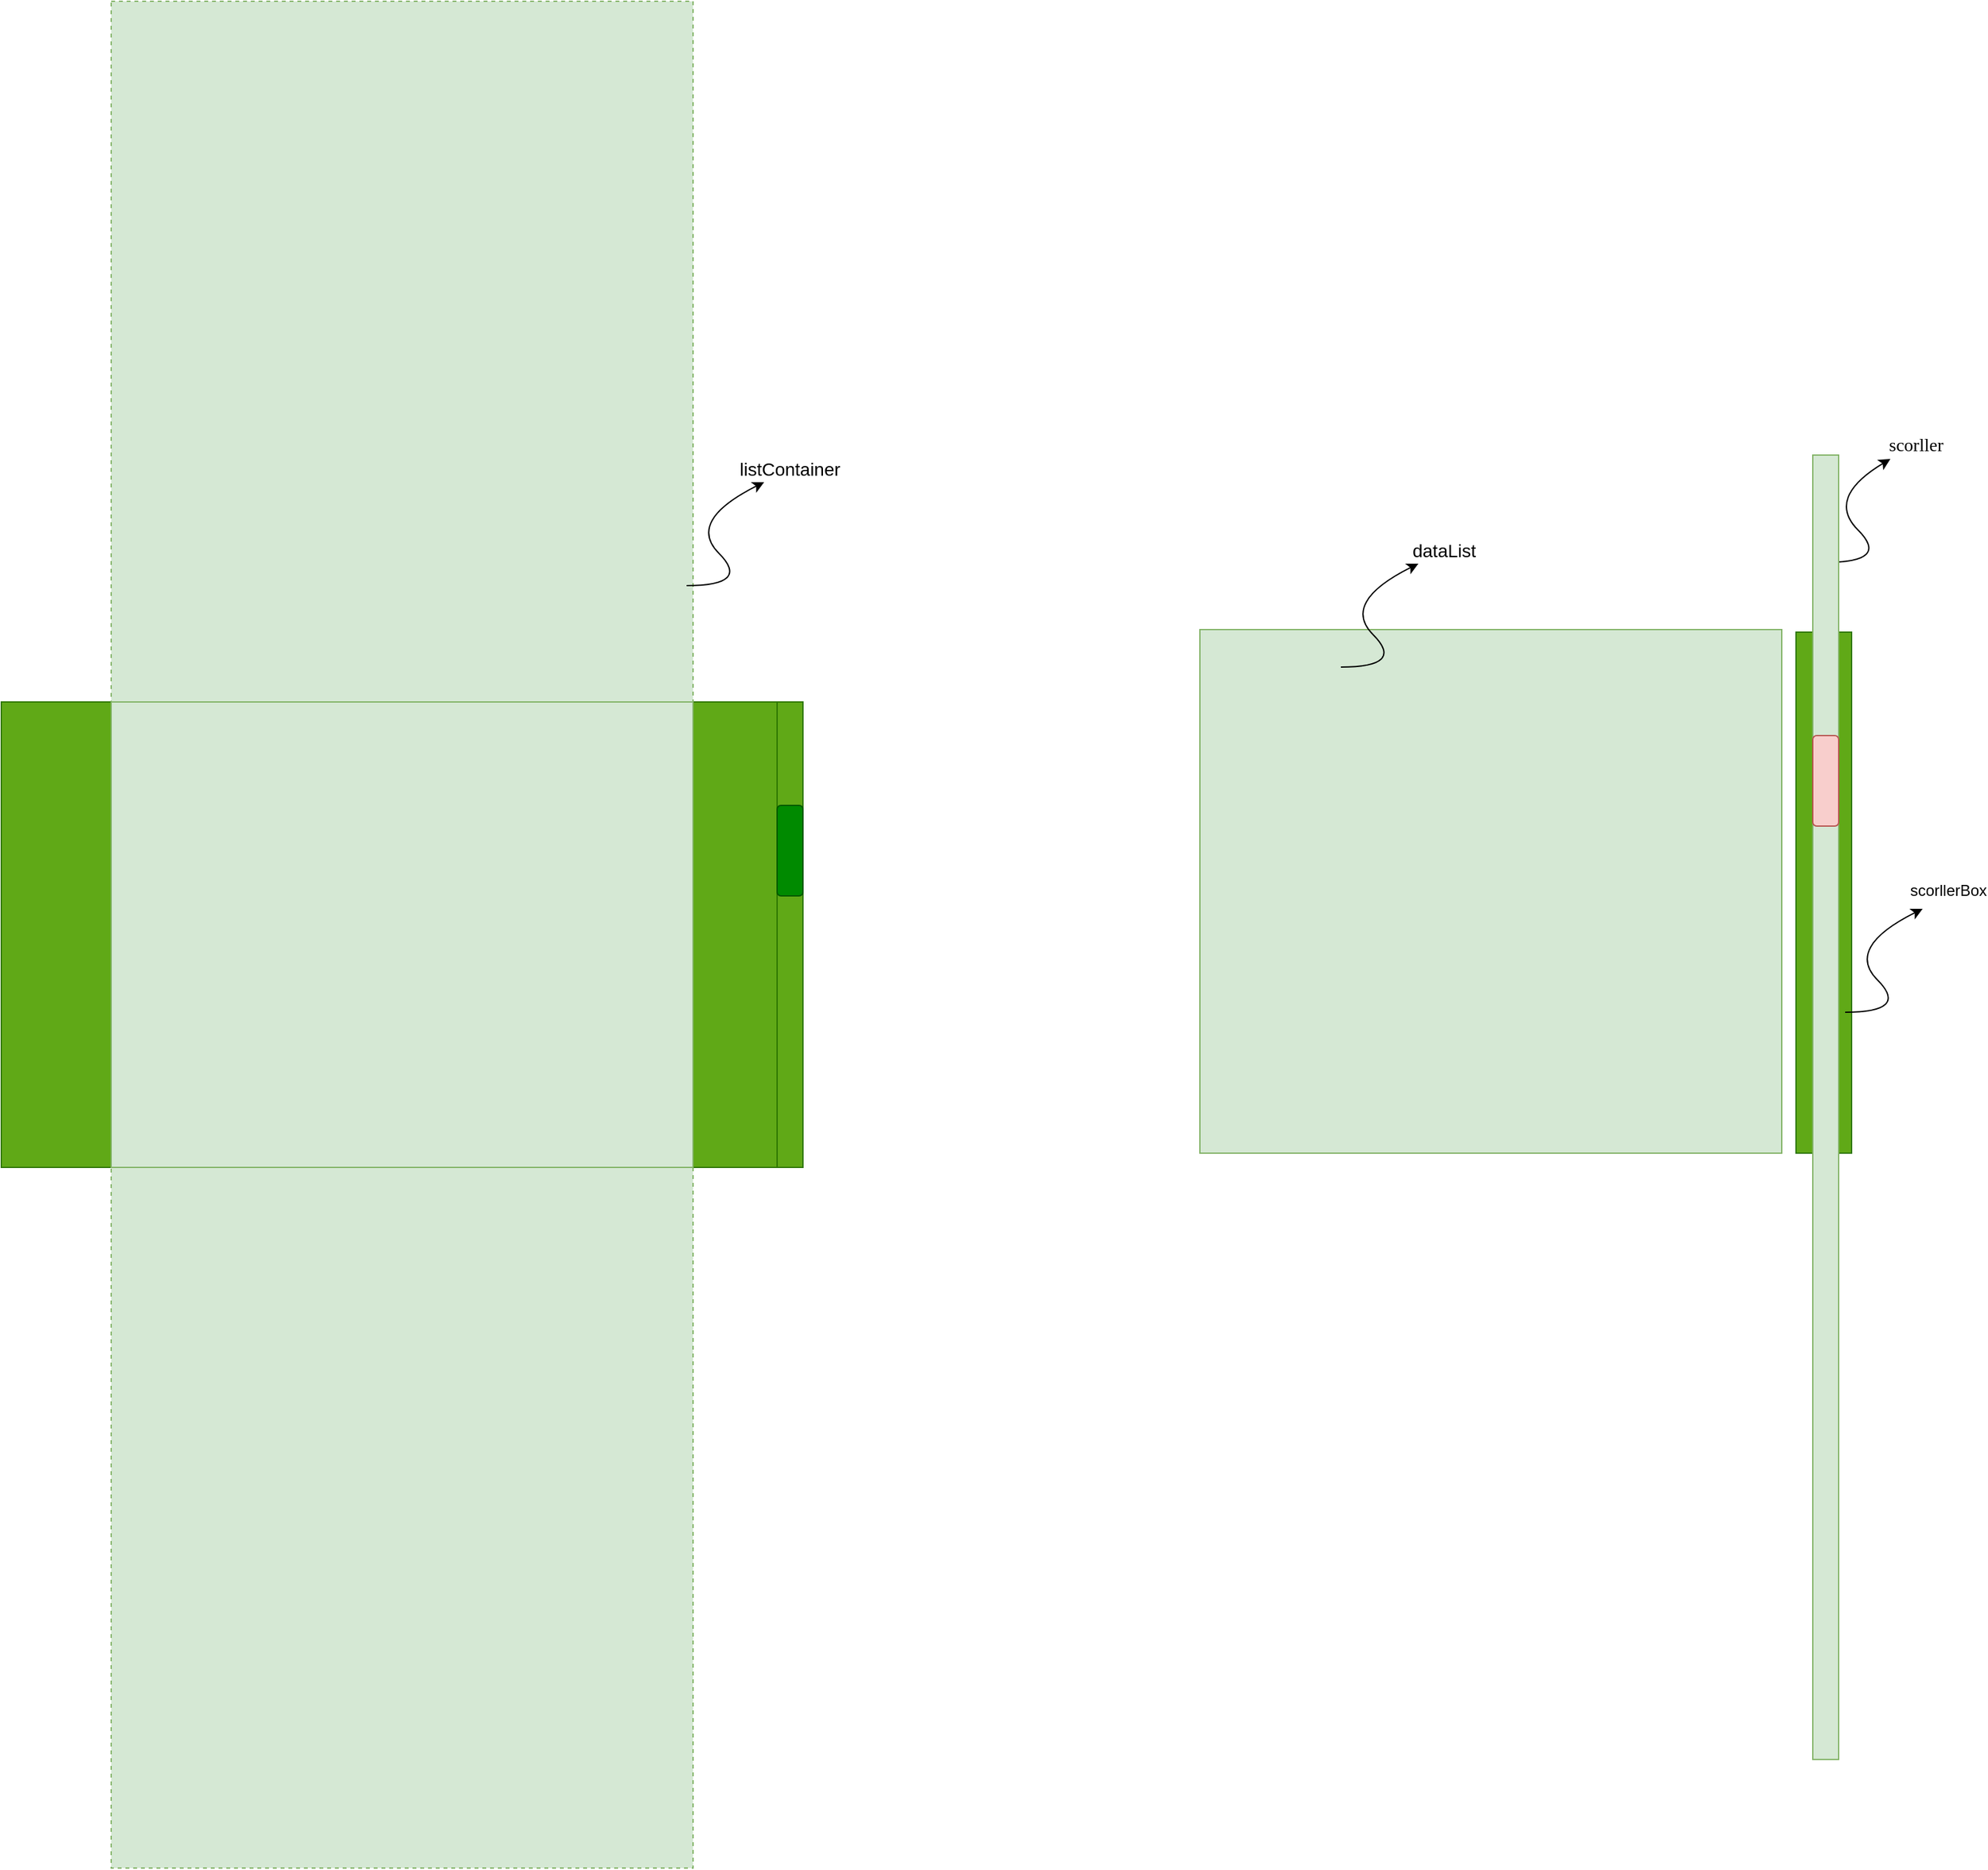 <mxfile version="14.3.0" type="github">
  <diagram id="LU_wR9Oucnrtn5INqwTs" name="Page-1">
    <mxGraphModel dx="2097" dy="1351" grid="0" gridSize="10" guides="0" tooltips="1" connect="1" arrows="1" fold="1" page="0" pageScale="1" pageWidth="827" pageHeight="1169" math="0" shadow="0">
      <root>
        <mxCell id="0" />
        <mxCell id="1" parent="0" />
        <mxCell id="Y6fiSqiyJo7aScvxUJa_-7" value="" style="rounded=0;whiteSpace=wrap;html=1;dashed=1;fillColor=#d5e8d4;strokeColor=#82b366;" vertex="1" parent="1">
          <mxGeometry x="75" y="532" width="450" height="560" as="geometry" />
        </mxCell>
        <mxCell id="Y6fiSqiyJo7aScvxUJa_-8" value="" style="rounded=0;whiteSpace=wrap;html=1;dashed=1;fillColor=#d5e8d4;strokeColor=#82b366;" vertex="1" parent="1">
          <mxGeometry x="75" y="-352" width="450" height="560" as="geometry" />
        </mxCell>
        <mxCell id="Y6fiSqiyJo7aScvxUJa_-1" value="" style="rounded=0;whiteSpace=wrap;html=1;fillColor=#60a917;strokeColor=#2D7600;fontColor=#ffffff;" vertex="1" parent="1">
          <mxGeometry x="-10" y="190" width="620" height="360" as="geometry" />
        </mxCell>
        <mxCell id="Y6fiSqiyJo7aScvxUJa_-3" value="" style="rounded=0;whiteSpace=wrap;html=1;fillColor=#60a917;strokeColor=#2D7600;fontColor=#ffffff;" vertex="1" parent="1">
          <mxGeometry x="590" y="190" width="20" height="360" as="geometry" />
        </mxCell>
        <mxCell id="Y6fiSqiyJo7aScvxUJa_-4" value="" style="rounded=1;whiteSpace=wrap;html=1;fillColor=#008a00;strokeColor=#005700;fontColor=#ffffff;" vertex="1" parent="1">
          <mxGeometry x="590" y="270" width="20" height="70" as="geometry" />
        </mxCell>
        <mxCell id="Y6fiSqiyJo7aScvxUJa_-6" value="" style="rounded=0;whiteSpace=wrap;html=1;fillColor=#d5e8d4;strokeColor=#82b366;" vertex="1" parent="1">
          <mxGeometry x="75" y="190" width="450" height="360" as="geometry" />
        </mxCell>
        <mxCell id="Y6fiSqiyJo7aScvxUJa_-10" value="" style="curved=1;endArrow=classic;html=1;" edge="1" parent="1">
          <mxGeometry width="50" height="50" relative="1" as="geometry">
            <mxPoint x="1401" y="82" as="sourcePoint" />
            <mxPoint x="1451" y="2" as="targetPoint" />
            <Array as="points">
              <mxPoint x="1451" y="82" />
              <mxPoint x="1401" y="32" />
            </Array>
          </mxGeometry>
        </mxCell>
        <mxCell id="Y6fiSqiyJo7aScvxUJa_-11" value="&lt;p class=&quot;MsoNormal&quot;&gt;&lt;span style=&quot;font-family: &amp;#34;times new roman&amp;#34; ; font-size: 10.5pt&quot;&gt;scorller&lt;/span&gt;&lt;/p&gt;" style="text;html=1;strokeColor=none;fillColor=none;align=center;verticalAlign=middle;whiteSpace=wrap;rounded=0;dashed=1;" vertex="1" parent="1">
          <mxGeometry x="1451" y="-18" width="40" height="20" as="geometry" />
        </mxCell>
        <mxCell id="Y6fiSqiyJo7aScvxUJa_-13" value="" style="curved=1;endArrow=classic;html=1;" edge="1" parent="1">
          <mxGeometry width="50" height="50" relative="1" as="geometry">
            <mxPoint x="520" y="100" as="sourcePoint" />
            <mxPoint x="580" y="20" as="targetPoint" />
            <Array as="points">
              <mxPoint x="570" y="100" />
              <mxPoint x="520" y="50" />
            </Array>
          </mxGeometry>
        </mxCell>
        <mxCell id="Y6fiSqiyJo7aScvxUJa_-14" value="&lt;p class=&quot;MsoNormal&quot;&gt;&lt;span style=&quot;font-size: 10.5pt&quot;&gt;listContainer&lt;/span&gt;&lt;/p&gt;" style="text;html=1;strokeColor=none;fillColor=none;align=center;verticalAlign=middle;whiteSpace=wrap;rounded=0;dashed=1;" vertex="1" parent="1">
          <mxGeometry x="580" width="40" height="20" as="geometry" />
        </mxCell>
        <mxCell id="Y6fiSqiyJo7aScvxUJa_-16" value="" style="rounded=0;whiteSpace=wrap;html=1;fillColor=#60a917;strokeColor=#2D7600;fontColor=#ffffff;" vertex="1" parent="1">
          <mxGeometry x="1378" y="136" width="43" height="403" as="geometry" />
        </mxCell>
        <mxCell id="Y6fiSqiyJo7aScvxUJa_-17" value="" style="rounded=0;whiteSpace=wrap;html=1;fillColor=#d5e8d4;strokeColor=#82b366;" vertex="1" parent="1">
          <mxGeometry x="1391" y="-1" width="20" height="1009" as="geometry" />
        </mxCell>
        <mxCell id="Y6fiSqiyJo7aScvxUJa_-18" value="" style="rounded=1;whiteSpace=wrap;html=1;fillColor=#f8cecc;strokeColor=#b85450;" vertex="1" parent="1">
          <mxGeometry x="1391" y="216" width="20" height="70" as="geometry" />
        </mxCell>
        <mxCell id="Y6fiSqiyJo7aScvxUJa_-19" value="" style="rounded=0;whiteSpace=wrap;html=1;fillColor=#d5e8d4;strokeColor=#82b366;" vertex="1" parent="1">
          <mxGeometry x="917" y="134" width="450" height="405" as="geometry" />
        </mxCell>
        <mxCell id="Y6fiSqiyJo7aScvxUJa_-20" value="" style="curved=1;endArrow=classic;html=1;" edge="1" parent="1">
          <mxGeometry width="50" height="50" relative="1" as="geometry">
            <mxPoint x="1416" y="430" as="sourcePoint" />
            <mxPoint x="1476" y="350" as="targetPoint" />
            <Array as="points">
              <mxPoint x="1466" y="430" />
              <mxPoint x="1416" y="380" />
            </Array>
          </mxGeometry>
        </mxCell>
        <mxCell id="Y6fiSqiyJo7aScvxUJa_-22" value="scorllerBox" style="text;html=1;strokeColor=none;fillColor=none;align=center;verticalAlign=middle;whiteSpace=wrap;rounded=0;dashed=1;" vertex="1" parent="1">
          <mxGeometry x="1476" y="326" width="40" height="20" as="geometry" />
        </mxCell>
        <mxCell id="Y6fiSqiyJo7aScvxUJa_-23" value="" style="curved=1;endArrow=classic;html=1;" edge="1" parent="1">
          <mxGeometry width="50" height="50" relative="1" as="geometry">
            <mxPoint x="1026" y="163" as="sourcePoint" />
            <mxPoint x="1086" y="83" as="targetPoint" />
            <Array as="points">
              <mxPoint x="1076" y="163" />
              <mxPoint x="1026" y="113" />
            </Array>
          </mxGeometry>
        </mxCell>
        <mxCell id="Y6fiSqiyJo7aScvxUJa_-24" value="&lt;p class=&quot;MsoNormal&quot;&gt;&lt;span style=&quot;font-size: 10.5pt&quot;&gt;dataList&lt;/span&gt;&lt;/p&gt;" style="text;html=1;strokeColor=none;fillColor=none;align=center;verticalAlign=middle;whiteSpace=wrap;rounded=0;dashed=1;" vertex="1" parent="1">
          <mxGeometry x="1086" y="63" width="40" height="20" as="geometry" />
        </mxCell>
      </root>
    </mxGraphModel>
  </diagram>
</mxfile>
